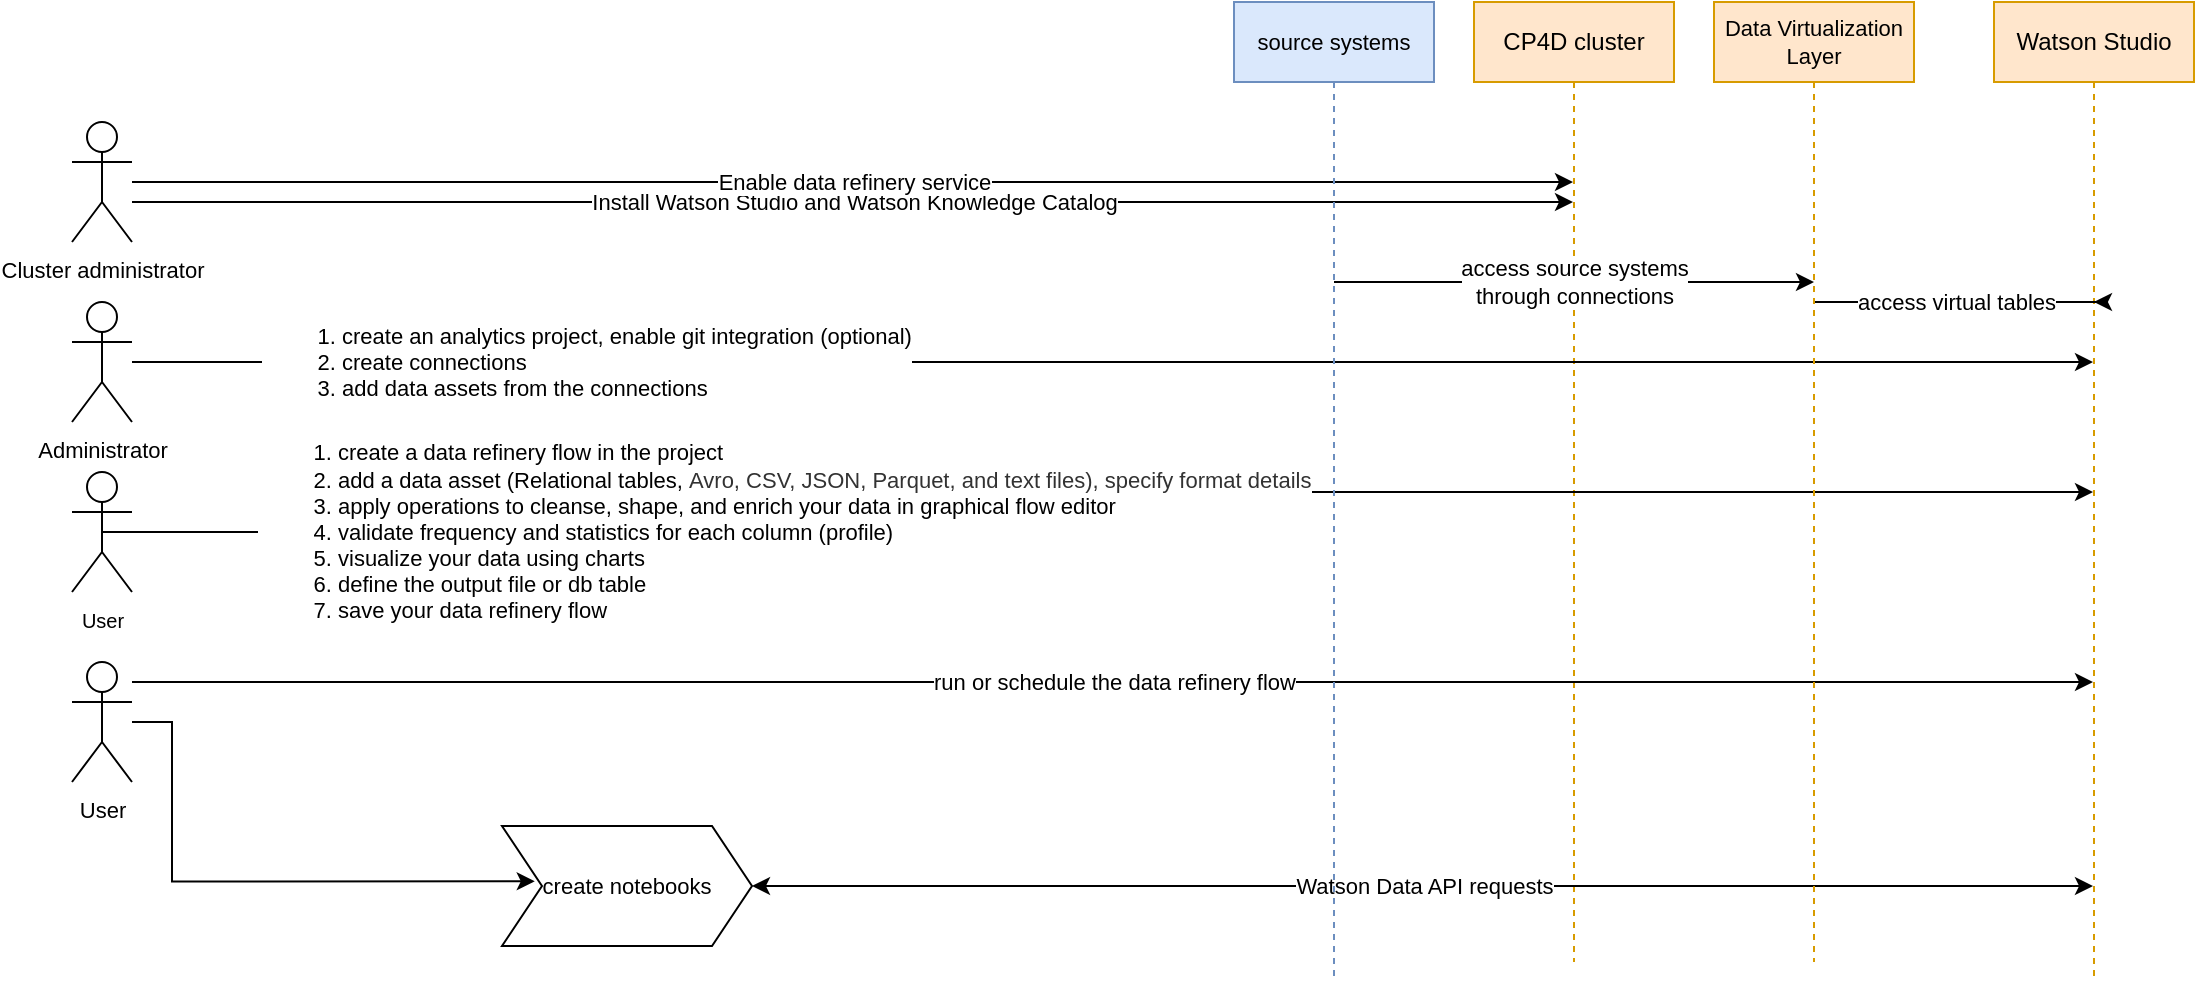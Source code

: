 <mxfile version="13.4.2" type="github">
  <diagram id="lyDOLNyd8KAHEwL6dvDG" name="Page-1">
    <mxGraphModel dx="1209" dy="627" grid="1" gridSize="10" guides="1" tooltips="1" connect="1" arrows="1" fold="1" page="1" pageScale="1" pageWidth="850" pageHeight="1100" math="0" shadow="0">
      <root>
        <mxCell id="0" />
        <mxCell id="1" parent="0" />
        <mxCell id="5Z-a_fsAluKW9gc8EgUY-1" value="Watson Studio" style="shape=umlLifeline;perimeter=lifelinePerimeter;whiteSpace=wrap;html=1;container=1;collapsible=0;recursiveResize=0;outlineConnect=0;fillColor=#ffe6cc;strokeColor=#d79b00;" parent="1" vertex="1">
          <mxGeometry x="1710" y="30" width="100" height="490" as="geometry" />
        </mxCell>
        <mxCell id="5Z-a_fsAluKW9gc8EgUY-4" value="Install Watson Studio and Watson Knowledge Catalog" style="edgeStyle=orthogonalEdgeStyle;rounded=0;orthogonalLoop=1;jettySize=auto;html=1;" parent="1" source="5Z-a_fsAluKW9gc8EgUY-2" target="5Z-a_fsAluKW9gc8EgUY-3" edge="1">
          <mxGeometry relative="1" as="geometry">
            <mxPoint x="1380" y="180" as="targetPoint" />
            <Array as="points">
              <mxPoint x="1240" y="130" />
              <mxPoint x="1240" y="130" />
            </Array>
          </mxGeometry>
        </mxCell>
        <mxCell id="5Z-a_fsAluKW9gc8EgUY-9" value="Enable data refinery service" style="edgeStyle=orthogonalEdgeStyle;rounded=0;orthogonalLoop=1;jettySize=auto;html=1;" parent="1" source="5Z-a_fsAluKW9gc8EgUY-2" target="5Z-a_fsAluKW9gc8EgUY-3" edge="1">
          <mxGeometry relative="1" as="geometry">
            <Array as="points">
              <mxPoint x="920" y="120" />
              <mxPoint x="920" y="120" />
            </Array>
          </mxGeometry>
        </mxCell>
        <mxCell id="5Z-a_fsAluKW9gc8EgUY-2" value="&lt;font style=&quot;font-size: 11px&quot;&gt;Cluster administrator&lt;/font&gt;" style="shape=umlActor;verticalLabelPosition=bottom;verticalAlign=top;html=1;outlineConnect=0;" parent="1" vertex="1">
          <mxGeometry x="749" y="90" width="30" height="60" as="geometry" />
        </mxCell>
        <mxCell id="5Z-a_fsAluKW9gc8EgUY-3" value="CP4D cluster" style="shape=umlLifeline;perimeter=lifelinePerimeter;whiteSpace=wrap;html=1;container=1;collapsible=0;recursiveResize=0;outlineConnect=0;fillColor=#ffe6cc;strokeColor=#d79b00;" parent="1" vertex="1">
          <mxGeometry x="1450" y="30" width="100" height="480" as="geometry" />
        </mxCell>
        <mxCell id="5Z-a_fsAluKW9gc8EgUY-7" value="&lt;ol&gt;&lt;li&gt;&lt;font style=&quot;font-size: 11px&quot;&gt;create a data refinery flow in the project&lt;/font&gt;&lt;/li&gt;&lt;li&gt;&lt;font style=&quot;font-size: 11px&quot;&gt;add a data asset (Relational tables,&amp;nbsp;&lt;span style=&quot;color: rgb(50 , 50 , 50)&quot;&gt;Avro, CSV, JSON, Parquet, and text files), specify format details&lt;/span&gt;&lt;/font&gt;&lt;/li&gt;&lt;li&gt;&lt;font style=&quot;font-size: 11px&quot;&gt;apply operations to cleanse, shape, and enrich your data in graphical flow editor&lt;/font&gt;&lt;/li&gt;&lt;li&gt;&lt;font style=&quot;font-size: 11px&quot;&gt;validate frequency and statistics for each column (profile)&lt;/font&gt;&lt;/li&gt;&lt;li&gt;&lt;font style=&quot;font-size: 11px&quot;&gt;visualize your data using charts&lt;/font&gt;&lt;/li&gt;&lt;li&gt;&lt;font style=&quot;font-size: 11px&quot;&gt;define the output file or db table&lt;/font&gt;&lt;/li&gt;&lt;li&gt;&lt;font style=&quot;font-size: 11px&quot;&gt;save your data refinery flow&lt;/font&gt;&lt;/li&gt;&lt;/ol&gt;" style="edgeStyle=orthogonalEdgeStyle;rounded=0;orthogonalLoop=1;jettySize=auto;html=1;align=left;exitX=0.5;exitY=0.5;exitDx=0;exitDy=0;exitPerimeter=0;" parent="1" source="5Z-a_fsAluKW9gc8EgUY-6" target="5Z-a_fsAluKW9gc8EgUY-1" edge="1">
          <mxGeometry x="-0.85" relative="1" as="geometry">
            <mxPoint x="1030" y="279" as="sourcePoint" />
            <mxPoint x="1659.5" y="279" as="targetPoint" />
            <Array as="points" />
            <mxPoint as="offset" />
          </mxGeometry>
        </mxCell>
        <mxCell id="5Z-a_fsAluKW9gc8EgUY-6" value="&lt;font style=&quot;font-size: 10px&quot;&gt;User&lt;/font&gt;" style="shape=umlActor;verticalLabelPosition=bottom;verticalAlign=top;html=1;outlineConnect=0;" parent="1" vertex="1">
          <mxGeometry x="749" y="265" width="30" height="60" as="geometry" />
        </mxCell>
        <mxCell id="5Z-a_fsAluKW9gc8EgUY-11" value="&lt;ol&gt;&lt;li&gt;create an analytics project, enable git integration (optional)&lt;/li&gt;&lt;li&gt;create connections&lt;/li&gt;&lt;li&gt;add data assets from the connections&lt;/li&gt;&lt;/ol&gt;" style="edgeStyle=orthogonalEdgeStyle;rounded=0;orthogonalLoop=1;jettySize=auto;html=1;align=left;" parent="1" source="5Z-a_fsAluKW9gc8EgUY-10" target="5Z-a_fsAluKW9gc8EgUY-1" edge="1">
          <mxGeometry x="-0.873" relative="1" as="geometry">
            <Array as="points">
              <mxPoint x="820" y="210" />
              <mxPoint x="820" y="210" />
            </Array>
            <mxPoint as="offset" />
          </mxGeometry>
        </mxCell>
        <mxCell id="5Z-a_fsAluKW9gc8EgUY-10" value="&lt;font style=&quot;font-size: 11px&quot;&gt;Administrator&lt;/font&gt;" style="shape=umlActor;verticalLabelPosition=bottom;verticalAlign=top;html=1;outlineConnect=0;" parent="1" vertex="1">
          <mxGeometry x="749" y="180" width="30" height="60" as="geometry" />
        </mxCell>
        <mxCell id="5Z-a_fsAluKW9gc8EgUY-13" value="run or schedule the data refinery flow" style="edgeStyle=orthogonalEdgeStyle;rounded=0;orthogonalLoop=1;jettySize=auto;html=1;" parent="1" source="5Z-a_fsAluKW9gc8EgUY-12" target="5Z-a_fsAluKW9gc8EgUY-1" edge="1">
          <mxGeometry relative="1" as="geometry">
            <Array as="points">
              <mxPoint x="1350" y="370" />
              <mxPoint x="1350" y="370" />
            </Array>
          </mxGeometry>
        </mxCell>
        <mxCell id="5Z-a_fsAluKW9gc8EgUY-14" style="edgeStyle=orthogonalEdgeStyle;rounded=0;orthogonalLoop=1;jettySize=auto;html=1;entryX=0.131;entryY=0.461;entryDx=0;entryDy=0;entryPerimeter=0;" parent="1" source="5Z-a_fsAluKW9gc8EgUY-12" target="5Z-a_fsAluKW9gc8EgUY-15" edge="1">
          <mxGeometry relative="1" as="geometry">
            <mxPoint x="919" y="450.0" as="targetPoint" />
            <Array as="points">
              <mxPoint x="799" y="390" />
              <mxPoint x="799" y="470" />
            </Array>
          </mxGeometry>
        </mxCell>
        <mxCell id="5Z-a_fsAluKW9gc8EgUY-12" value="&lt;font style=&quot;font-size: 11px&quot;&gt;User&lt;/font&gt;" style="shape=umlActor;verticalLabelPosition=bottom;verticalAlign=top;html=1;outlineConnect=0;" parent="1" vertex="1">
          <mxGeometry x="749" y="360" width="30" height="60" as="geometry" />
        </mxCell>
        <mxCell id="5Z-a_fsAluKW9gc8EgUY-16" value="Watson Data API requests" style="edgeStyle=orthogonalEdgeStyle;rounded=0;orthogonalLoop=1;jettySize=auto;html=1;startArrow=classic;startFill=1;" parent="1" source="5Z-a_fsAluKW9gc8EgUY-15" target="5Z-a_fsAluKW9gc8EgUY-1" edge="1">
          <mxGeometry relative="1" as="geometry">
            <Array as="points">
              <mxPoint x="1190" y="472" />
              <mxPoint x="1190" y="472" />
            </Array>
          </mxGeometry>
        </mxCell>
        <mxCell id="5Z-a_fsAluKW9gc8EgUY-15" value="&lt;font style=&quot;font-size: 11px&quot;&gt;create notebooks&lt;/font&gt;" style="shape=step;perimeter=stepPerimeter;whiteSpace=wrap;html=1;fixedSize=1;" parent="1" vertex="1">
          <mxGeometry x="964" y="442" width="125" height="60" as="geometry" />
        </mxCell>
        <mxCell id="5Z-a_fsAluKW9gc8EgUY-26" value="access virtual tables" style="edgeStyle=orthogonalEdgeStyle;rounded=0;orthogonalLoop=1;jettySize=auto;html=1;startArrow=none;startFill=0;" parent="1" source="5Z-a_fsAluKW9gc8EgUY-22" edge="1">
          <mxGeometry relative="1" as="geometry">
            <mxPoint x="1760" y="180" as="targetPoint" />
            <Array as="points">
              <mxPoint x="1761" y="180" />
            </Array>
          </mxGeometry>
        </mxCell>
        <mxCell id="5Z-a_fsAluKW9gc8EgUY-22" value="Data Virtualization Layer" style="shape=umlLifeline;perimeter=lifelinePerimeter;whiteSpace=wrap;html=1;container=1;collapsible=0;recursiveResize=0;outlineConnect=0;fillColor=#ffe6cc;strokeColor=#d79b00;fontSize=11;" parent="1" vertex="1">
          <mxGeometry x="1570" y="30" width="100" height="480" as="geometry" />
        </mxCell>
        <mxCell id="5Z-a_fsAluKW9gc8EgUY-23" value="source systems" style="shape=umlLifeline;perimeter=lifelinePerimeter;whiteSpace=wrap;html=1;container=1;collapsible=0;recursiveResize=0;outlineConnect=0;fillColor=#dae8fc;strokeColor=#6c8ebf;fontSize=11;" parent="1" vertex="1">
          <mxGeometry x="1330" y="30" width="100" height="490" as="geometry" />
        </mxCell>
        <mxCell id="5Z-a_fsAluKW9gc8EgUY-24" value="access source systems &lt;br&gt;through connections" style="edgeStyle=orthogonalEdgeStyle;rounded=0;orthogonalLoop=1;jettySize=auto;html=1;strokeWidth=1;fontSize=11;" parent="1" source="5Z-a_fsAluKW9gc8EgUY-23" edge="1">
          <mxGeometry x="0.002" relative="1" as="geometry">
            <Array as="points">
              <mxPoint x="1460" y="170" />
              <mxPoint x="1460" y="170" />
            </Array>
            <mxPoint x="1380" y="170" as="sourcePoint" />
            <mxPoint x="1620" y="170" as="targetPoint" />
            <mxPoint as="offset" />
          </mxGeometry>
        </mxCell>
      </root>
    </mxGraphModel>
  </diagram>
</mxfile>
